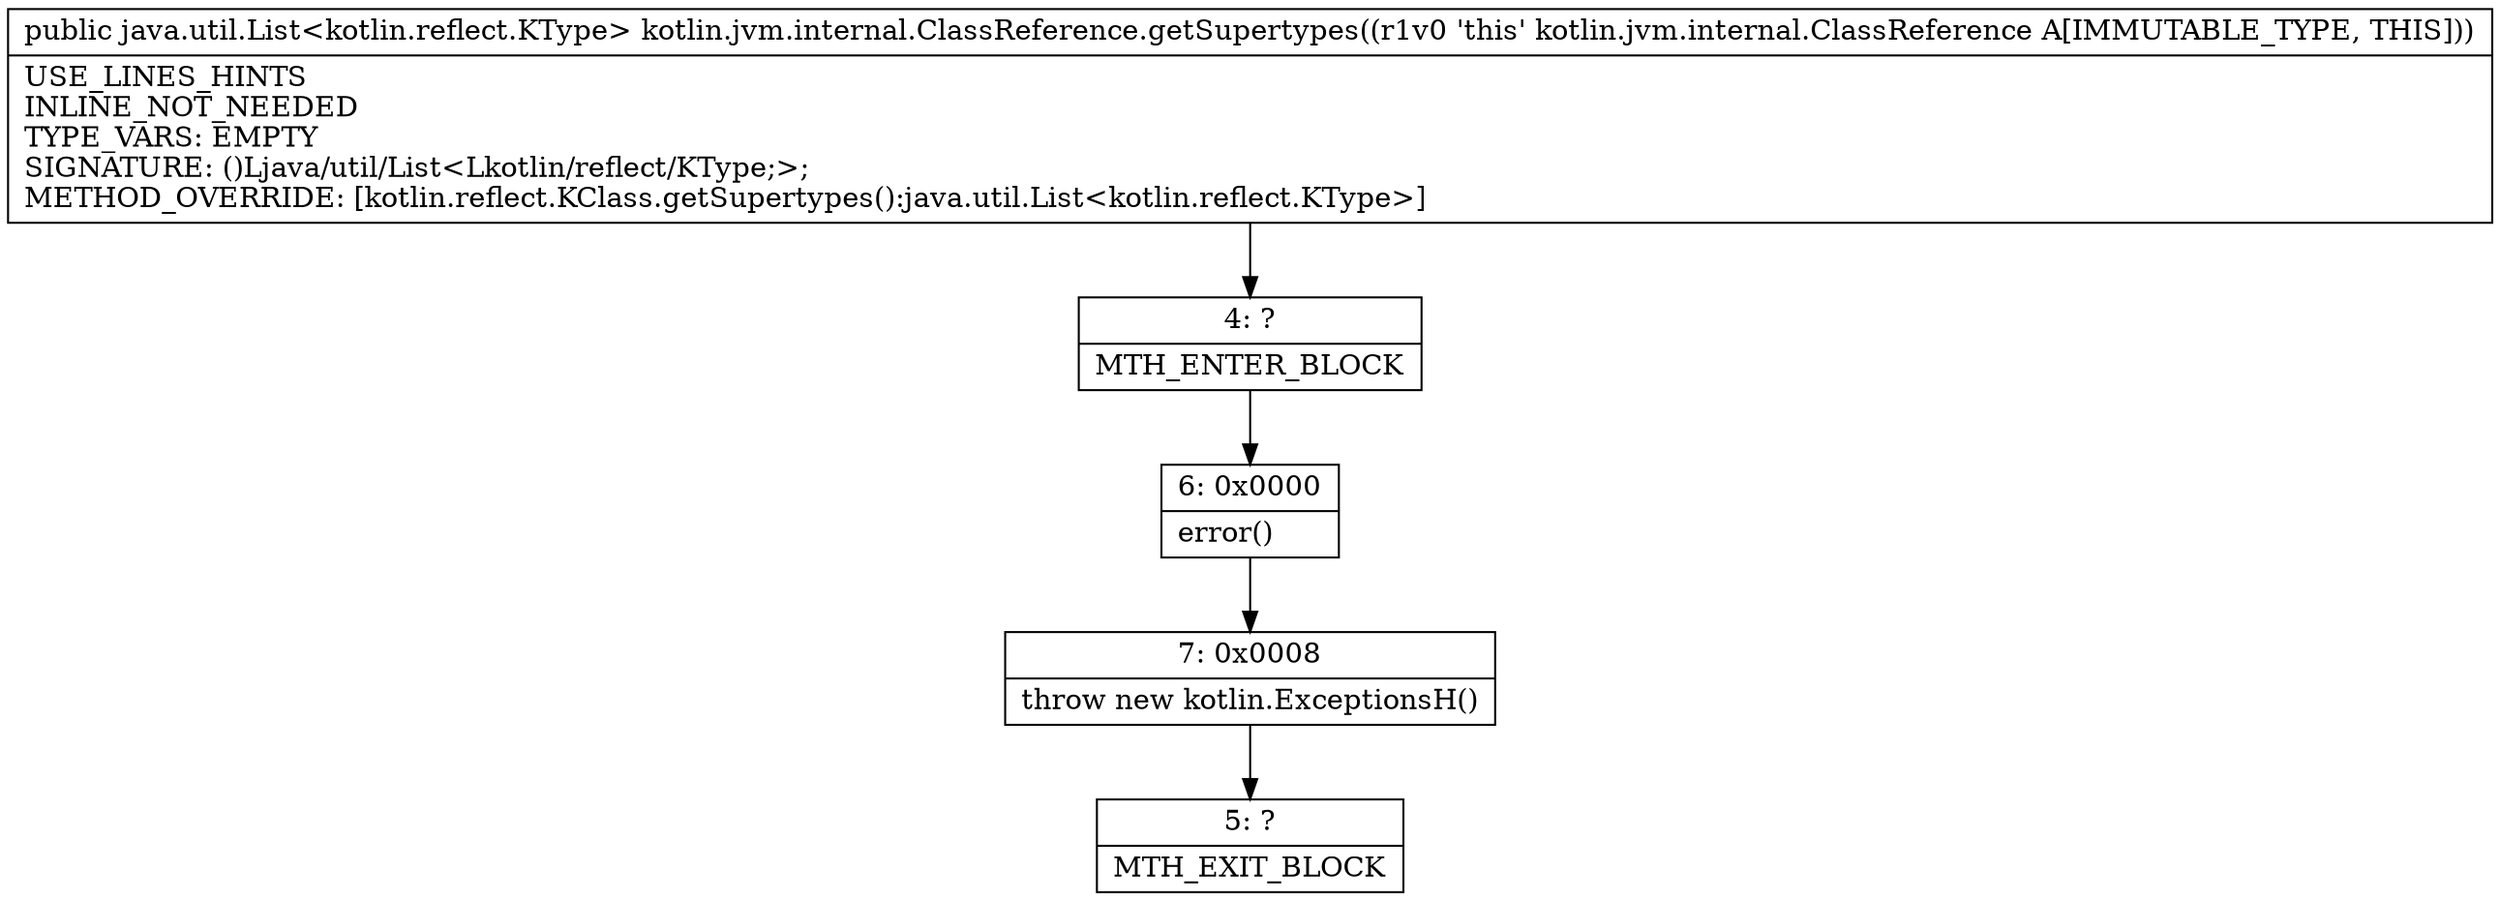 digraph "CFG forkotlin.jvm.internal.ClassReference.getSupertypes()Ljava\/util\/List;" {
Node_4 [shape=record,label="{4\:\ ?|MTH_ENTER_BLOCK\l}"];
Node_6 [shape=record,label="{6\:\ 0x0000|error()\l}"];
Node_7 [shape=record,label="{7\:\ 0x0008|throw new kotlin.ExceptionsH()\l}"];
Node_5 [shape=record,label="{5\:\ ?|MTH_EXIT_BLOCK\l}"];
MethodNode[shape=record,label="{public java.util.List\<kotlin.reflect.KType\> kotlin.jvm.internal.ClassReference.getSupertypes((r1v0 'this' kotlin.jvm.internal.ClassReference A[IMMUTABLE_TYPE, THIS]))  | USE_LINES_HINTS\lINLINE_NOT_NEEDED\lTYPE_VARS: EMPTY\lSIGNATURE: ()Ljava\/util\/List\<Lkotlin\/reflect\/KType;\>;\lMETHOD_OVERRIDE: [kotlin.reflect.KClass.getSupertypes():java.util.List\<kotlin.reflect.KType\>]\l}"];
MethodNode -> Node_4;Node_4 -> Node_6;
Node_6 -> Node_7;
Node_7 -> Node_5;
}

